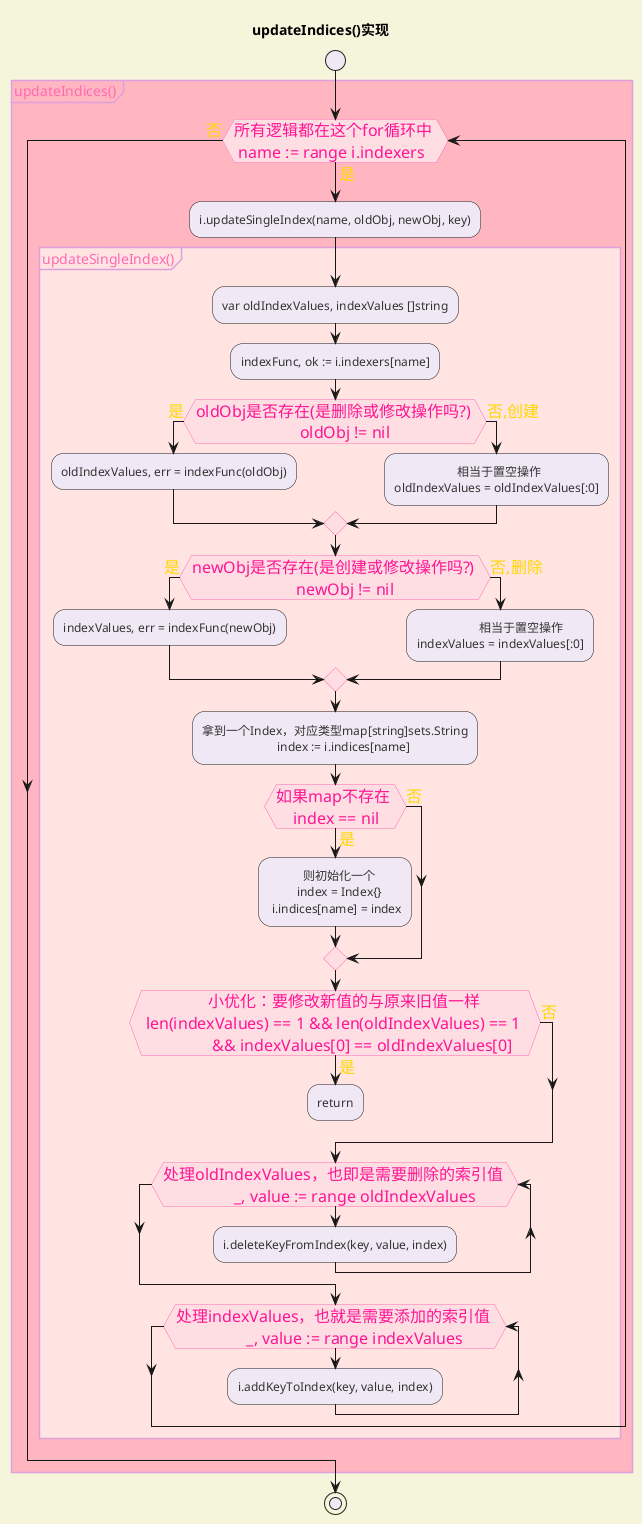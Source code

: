 @startuml

<style>
activityDiagram {
    BackgroundColor #F0E8F5
    BorderColor #FFC0CB
    FontColor #333
    FontName Comic Sans MS
}

diamond {
    BackgroundColor #FFDEE3
    LineColor #FF69B4
    FontColor #FF1493
    FontName Comic Sans MS
    FontSize 16
}

arrow {
    FontColor #FFD700
    FontName Comic Sans MS
    FontSize 16
}

partition {
    LineColor #FF4500
    FontColor #FF6347
    RoundCorner 20
    BackgroundColor #FFE4E1
}

note {
    FontColor #0000FF
    LineColor #8A2BE2
    BackgroundColor #E6E6FA
}

document {
    BackgroundColor #F5F5DC
}

group {
    FontColor #FF69B4
    LineColor #DDA0DD
    BackgroundColor #FFB6C1
}
</style>
title updateIndices()实现

skinparam ConditionEndStyle diamond

start

group updateIndices()
while (所有逻辑都在这个for循环中 \n name := range i.indexers) is (是)
  :i.updateSingleIndex(name, oldObj, newObj, key);
  group updateSingleIndex() #FFE4E1
    :var oldIndexValues, indexValues []string;
    :indexFunc, ok := i.indexers[name];

    if (oldObj是否存在(是删除或修改操作吗?) \n\t\t\t oldObj != nil) is (是) then
      :oldIndexValues, err = indexFunc(oldObj);
    else (否,创建)
      :\t\t    相当于置空操作
      oldIndexValues = oldIndexValues[:0];
    endif

    if (newObj是否存在(是创建或修改操作吗?) \n\t\t\t newObj != nil) is (是) then
      :indexValues, err = indexFunc(newObj);
    else (否,删除)
      :\t\t    相当于置空操作
      indexValues = indexValues[:0];
    endif
    :拿到一个Index，对应类型map[string]sets.String
    \t\t\tindex := i.indices[name];
    if (如果map不存在 \n    index == nil) is (是) then
      :\t   则初始化一个 \n\t index = Index{} \n i.indices[name] = index;
    else (否)
    endif
    if (\t\t小优化：要修改新值的与原来旧值一样 \n len(indexValues) == 1 && len(oldIndexValues) == 1  \n\t\t && indexValues[0] == oldIndexValues[0]) is (是) then
'    len(indexValues) == 1 && len(oldIndexValues) == 1
'    \t && indexValues[0] == oldIndexValues[0]
      :return;
      kill
    else (否)
    endif

    while (处理oldIndexValues，也即是需要删除的索引值 \n\t\t _, value := range oldIndexValues)
      :i.deleteKeyFromIndex(key, value, index);
    endwhile
    while (处理indexValues，也就是需要添加的索引值 \n\t\t _, value := range indexValues)
      :i.addKeyToIndex(key, value, index);
    endwhile

  end group
endwhile(否)
end group
stop

@enduml